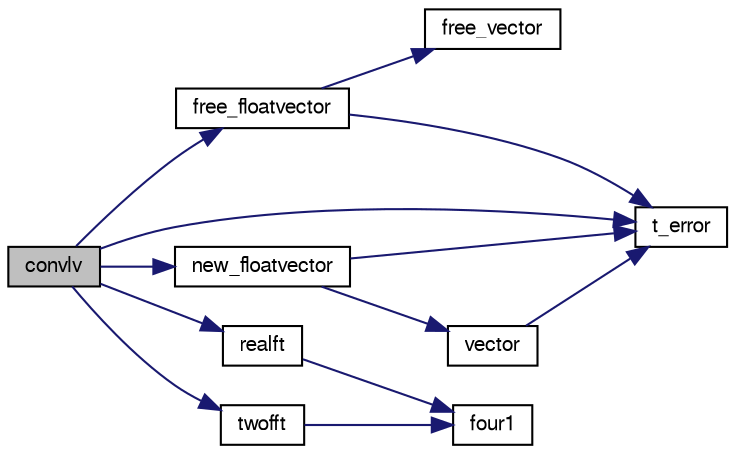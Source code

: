 digraph "convlv"
{
  bgcolor="transparent";
  edge [fontname="FreeSans",fontsize="10",labelfontname="FreeSans",labelfontsize="10"];
  node [fontname="FreeSans",fontsize="10",shape=record];
  rankdir="LR";
  Node1 [label="convlv",height=0.2,width=0.4,color="black", fillcolor="grey75", style="filled" fontcolor="black"];
  Node1 -> Node2 [color="midnightblue",fontsize="10",style="solid",fontname="FreeSans"];
  Node2 [label="free_floatvector",height=0.2,width=0.4,color="black",URL="$alloc_8c.html#ac34847ce0f81c81859d0d8c2f140964f"];
  Node2 -> Node3 [color="midnightblue",fontsize="10",style="solid",fontname="FreeSans"];
  Node3 [label="free_vector",height=0.2,width=0.4,color="black",URL="$alloc_8c.html#ab7904320fda0248e774cccbdbf43a06f"];
  Node2 -> Node4 [color="midnightblue",fontsize="10",style="solid",fontname="FreeSans"];
  Node4 [label="t_error",height=0.2,width=0.4,color="black",URL="$error_8c.html#af79ef7c6656ef0f3d2786e2b09c1755f"];
  Node1 -> Node5 [color="midnightblue",fontsize="10",style="solid",fontname="FreeSans"];
  Node5 [label="new_floatvector",height=0.2,width=0.4,color="black",URL="$alloc_8c.html#a2fafc1bcbf8b1044b62e576a3dae1001"];
  Node5 -> Node4 [color="midnightblue",fontsize="10",style="solid",fontname="FreeSans"];
  Node5 -> Node6 [color="midnightblue",fontsize="10",style="solid",fontname="FreeSans"];
  Node6 [label="vector",height=0.2,width=0.4,color="black",URL="$alloc_8c.html#a3e3ccfdcdd496df99eaa29f65fe68b31"];
  Node6 -> Node4 [color="midnightblue",fontsize="10",style="solid",fontname="FreeSans"];
  Node1 -> Node7 [color="midnightblue",fontsize="10",style="solid",fontname="FreeSans"];
  Node7 [label="realft",height=0.2,width=0.4,color="black",URL="$linearalgebra_8c.html#a3b50d2b30fe5d3d151c8a8d6fd1f0795"];
  Node7 -> Node8 [color="midnightblue",fontsize="10",style="solid",fontname="FreeSans"];
  Node8 [label="four1",height=0.2,width=0.4,color="black",URL="$linearalgebra_8c.html#a98634b316c73df4f05cfb3b654a19ec9"];
  Node1 -> Node4 [color="midnightblue",fontsize="10",style="solid",fontname="FreeSans"];
  Node1 -> Node9 [color="midnightblue",fontsize="10",style="solid",fontname="FreeSans"];
  Node9 [label="twofft",height=0.2,width=0.4,color="black",URL="$linearalgebra_8c.html#a2e7ed0dbbc97f7e49f2eeca775bc8c6a"];
  Node9 -> Node8 [color="midnightblue",fontsize="10",style="solid",fontname="FreeSans"];
}
